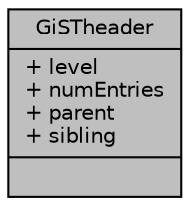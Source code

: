 digraph "GiSTheader"
{
 // INTERACTIVE_SVG=YES
 // LATEX_PDF_SIZE
  edge [fontname="Helvetica",fontsize="10",labelfontname="Helvetica",labelfontsize="10"];
  node [fontname="Helvetica",fontsize="10",shape=record];
  Node1 [label="{GiSTheader\n|+ level\l+ numEntries\l+ parent\l+ sibling\l|}",height=0.2,width=0.4,color="black", fillcolor="grey75", style="filled", fontcolor="black",tooltip=" "];
}
